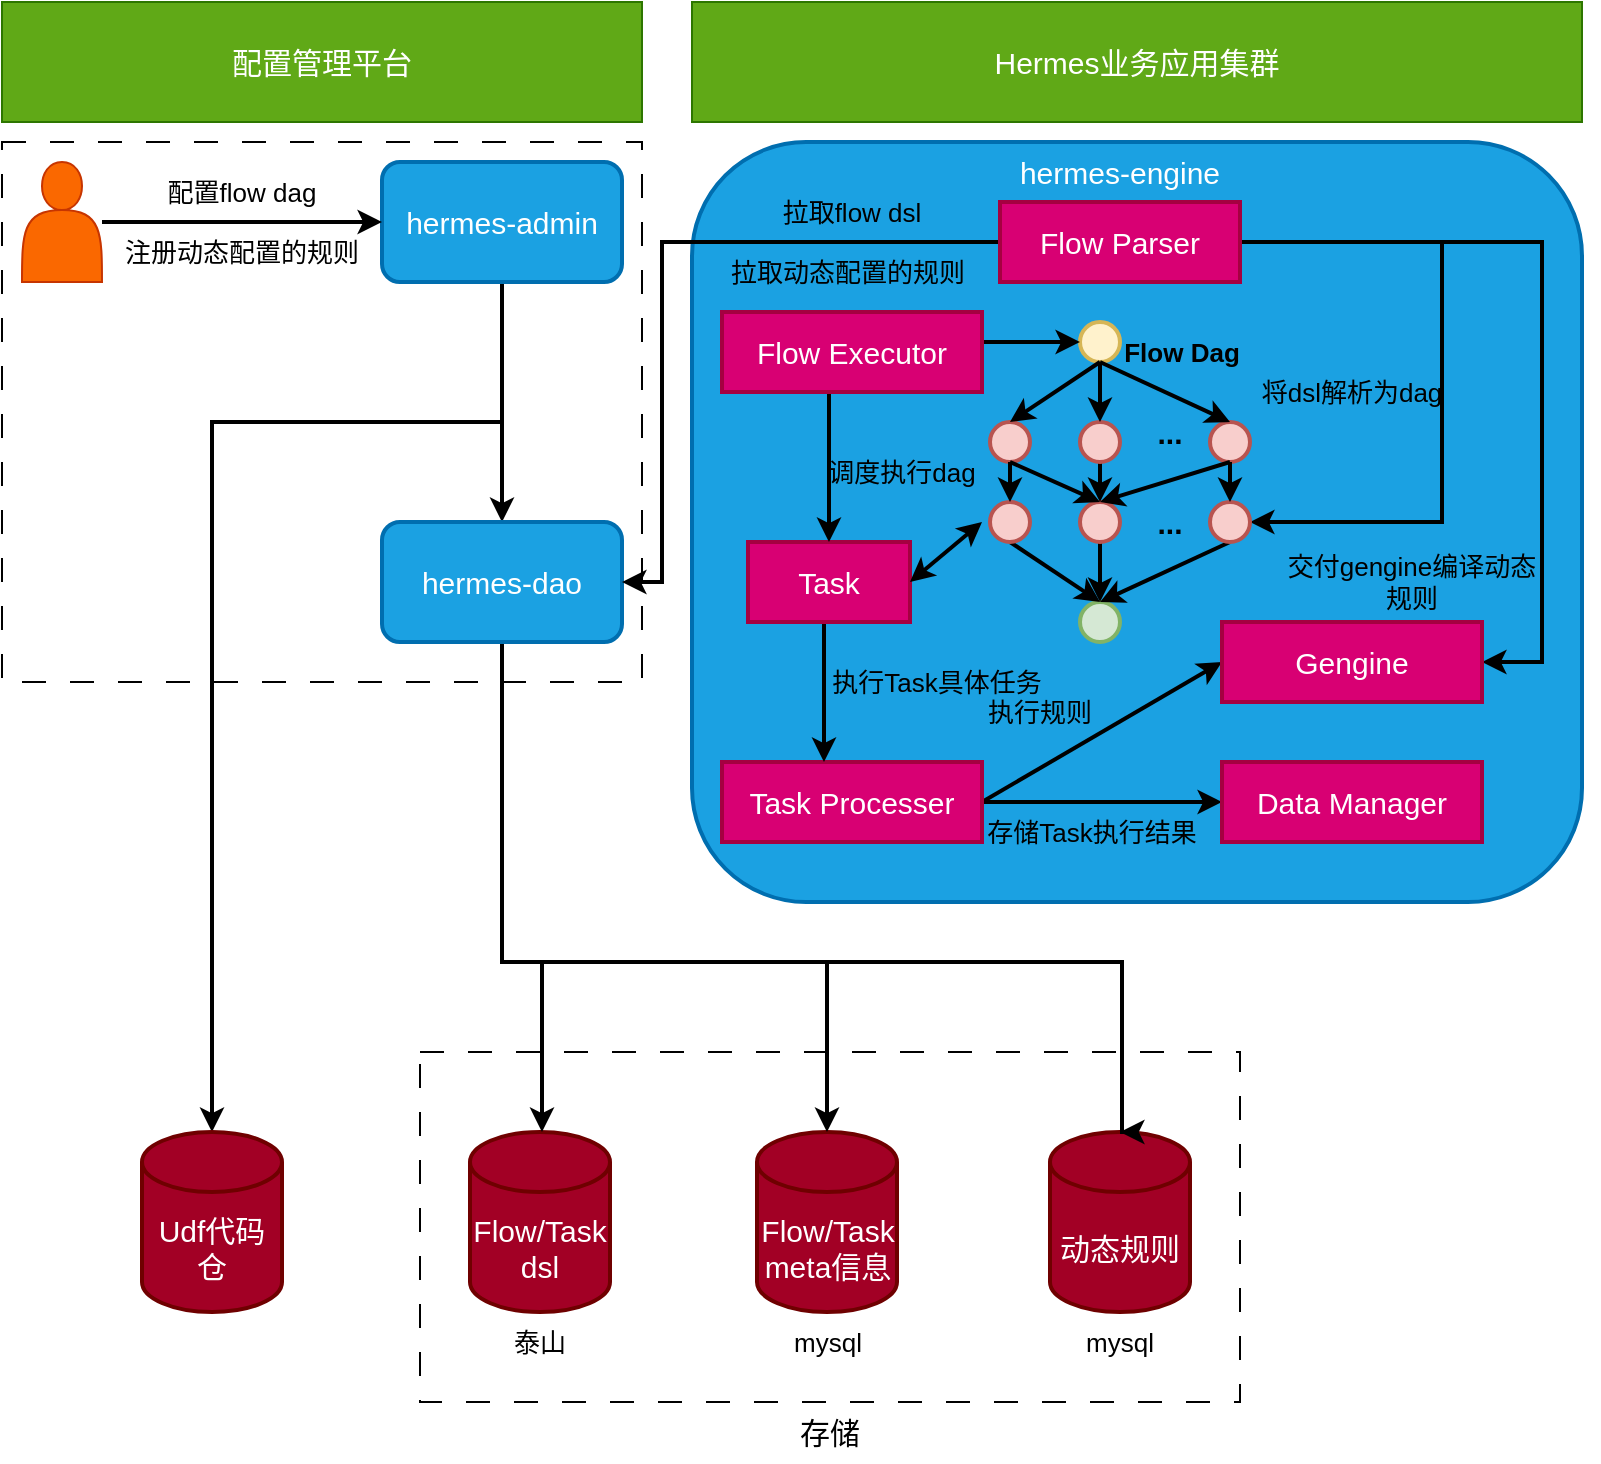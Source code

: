 <mxfile version="21.1.2" type="github">
  <diagram name="第 1 页" id="xd2zeRusx3Oj6pD2ZuMn">
    <mxGraphModel dx="1242" dy="739" grid="1" gridSize="10" guides="1" tooltips="1" connect="1" arrows="1" fold="1" page="1" pageScale="1" pageWidth="827" pageHeight="1169" math="0" shadow="0">
      <root>
        <mxCell id="0" />
        <mxCell id="1" parent="0" />
        <mxCell id="OTnVnUX7G6mZzZNfgaek-127" value="&lt;font style=&quot;font-size: 15px;&quot;&gt;配置管理平台&lt;/font&gt;" style="rounded=0;whiteSpace=wrap;html=1;fillColor=#60a917;fontColor=#ffffff;strokeColor=#2D7600;" parent="1" vertex="1">
          <mxGeometry y="20" width="320" height="60" as="geometry" />
        </mxCell>
        <mxCell id="OTnVnUX7G6mZzZNfgaek-36" value="" style="rounded=1;whiteSpace=wrap;html=1;strokeWidth=2;fillColor=#1ba1e2;fontColor=#ffffff;strokeColor=#006EAF;" parent="1" vertex="1">
          <mxGeometry x="345" y="90" width="445" height="380" as="geometry" />
        </mxCell>
        <mxCell id="OTnVnUX7G6mZzZNfgaek-33" value="" style="rounded=0;whiteSpace=wrap;html=1;dashed=1;dashPattern=12 12;strokeWidth=1;" parent="1" vertex="1">
          <mxGeometry y="90" width="320" height="270" as="geometry" />
        </mxCell>
        <mxCell id="OTnVnUX7G6mZzZNfgaek-24" value="" style="group" parent="1" vertex="1" connectable="0">
          <mxGeometry x="209" y="540" width="410" height="210" as="geometry" />
        </mxCell>
        <mxCell id="OTnVnUX7G6mZzZNfgaek-22" value="" style="rounded=0;whiteSpace=wrap;html=1;dashed=1;dashPattern=12 12;" parent="OTnVnUX7G6mZzZNfgaek-24" vertex="1">
          <mxGeometry y="5" width="410" height="175" as="geometry" />
        </mxCell>
        <mxCell id="OTnVnUX7G6mZzZNfgaek-2" value="&lt;font style=&quot;font-size: 15px;&quot;&gt;动态规则&lt;/font&gt;" style="shape=cylinder3;whiteSpace=wrap;html=1;boundedLbl=1;backgroundOutline=1;size=15;fillColor=#a20025;fontColor=#ffffff;strokeColor=#6F0000;container=0;strokeWidth=2;" parent="OTnVnUX7G6mZzZNfgaek-24" vertex="1">
          <mxGeometry x="315" y="45" width="70" height="90" as="geometry" />
        </mxCell>
        <mxCell id="OTnVnUX7G6mZzZNfgaek-4" value="mysql" style="text;strokeColor=none;align=center;fillColor=none;html=1;verticalAlign=middle;whiteSpace=wrap;rounded=0;fontSize=13;container=0;" parent="OTnVnUX7G6mZzZNfgaek-24" vertex="1">
          <mxGeometry x="320" y="135" width="60" height="30" as="geometry" />
        </mxCell>
        <mxCell id="OTnVnUX7G6mZzZNfgaek-15" value="&lt;font style=&quot;font-size: 15px;&quot;&gt;Flow/Task&lt;br&gt;meta信息&lt;br&gt;&lt;/font&gt;" style="shape=cylinder3;whiteSpace=wrap;html=1;boundedLbl=1;backgroundOutline=1;size=15;fillColor=#a20025;fontColor=#ffffff;strokeColor=#6F0000;container=0;strokeWidth=2;" parent="OTnVnUX7G6mZzZNfgaek-24" vertex="1">
          <mxGeometry x="168.5" y="45" width="70" height="90" as="geometry" />
        </mxCell>
        <mxCell id="OTnVnUX7G6mZzZNfgaek-16" value="mysql" style="text;strokeColor=none;align=center;fillColor=none;html=1;verticalAlign=middle;whiteSpace=wrap;rounded=0;fontSize=13;container=0;" parent="OTnVnUX7G6mZzZNfgaek-24" vertex="1">
          <mxGeometry x="173.5" y="135" width="60" height="30" as="geometry" />
        </mxCell>
        <mxCell id="OTnVnUX7G6mZzZNfgaek-20" value="&lt;font style=&quot;font-size: 15px;&quot;&gt;Flow/Task&lt;br&gt;dsl&lt;br&gt;&lt;/font&gt;" style="shape=cylinder3;whiteSpace=wrap;html=1;boundedLbl=1;backgroundOutline=1;size=15;fillColor=#a20025;fontColor=#ffffff;strokeColor=#6F0000;container=0;strokeWidth=2;" parent="OTnVnUX7G6mZzZNfgaek-24" vertex="1">
          <mxGeometry x="25" y="45" width="70" height="90" as="geometry" />
        </mxCell>
        <mxCell id="OTnVnUX7G6mZzZNfgaek-21" value="泰山" style="text;strokeColor=none;align=center;fillColor=none;html=1;verticalAlign=middle;whiteSpace=wrap;rounded=0;fontSize=13;container=0;" parent="OTnVnUX7G6mZzZNfgaek-24" vertex="1">
          <mxGeometry x="30" y="135" width="60" height="30" as="geometry" />
        </mxCell>
        <mxCell id="OTnVnUX7G6mZzZNfgaek-95" style="edgeStyle=none;rounded=0;orthogonalLoop=1;jettySize=auto;html=1;" parent="OTnVnUX7G6mZzZNfgaek-24" source="OTnVnUX7G6mZzZNfgaek-23" target="OTnVnUX7G6mZzZNfgaek-22" edge="1">
          <mxGeometry relative="1" as="geometry" />
        </mxCell>
        <mxCell id="OTnVnUX7G6mZzZNfgaek-23" value="存储" style="text;strokeColor=none;align=center;fillColor=none;html=1;verticalAlign=middle;whiteSpace=wrap;rounded=0;strokeWidth=15;fontSize=15;" parent="OTnVnUX7G6mZzZNfgaek-24" vertex="1">
          <mxGeometry x="175" y="180" width="60" height="30" as="geometry" />
        </mxCell>
        <mxCell id="OTnVnUX7G6mZzZNfgaek-126" style="edgeStyle=orthogonalEdgeStyle;rounded=0;orthogonalLoop=1;jettySize=auto;html=1;strokeWidth=2;" parent="1" source="OTnVnUX7G6mZzZNfgaek-25" target="OTnVnUX7G6mZzZNfgaek-26" edge="1">
          <mxGeometry relative="1" as="geometry" />
        </mxCell>
        <mxCell id="OTnVnUX7G6mZzZNfgaek-133" style="edgeStyle=orthogonalEdgeStyle;rounded=0;orthogonalLoop=1;jettySize=auto;html=1;strokeWidth=2;" parent="1" source="OTnVnUX7G6mZzZNfgaek-25" target="OTnVnUX7G6mZzZNfgaek-131" edge="1">
          <mxGeometry relative="1" as="geometry">
            <Array as="points">
              <mxPoint x="250" y="230" />
              <mxPoint x="105" y="230" />
            </Array>
          </mxGeometry>
        </mxCell>
        <mxCell id="OTnVnUX7G6mZzZNfgaek-25" value="&lt;font style=&quot;font-size: 15px;&quot;&gt;hermes-admin&lt;/font&gt;" style="rounded=1;whiteSpace=wrap;html=1;strokeWidth=2;fillColor=#1ba1e2;fontColor=#ffffff;strokeColor=#006EAF;" parent="1" vertex="1">
          <mxGeometry x="190" y="100" width="120" height="60" as="geometry" />
        </mxCell>
        <mxCell id="OTnVnUX7G6mZzZNfgaek-30" style="edgeStyle=orthogonalEdgeStyle;rounded=0;orthogonalLoop=1;jettySize=auto;html=1;exitX=0.5;exitY=1;exitDx=0;exitDy=0;strokeWidth=2;" parent="1" source="OTnVnUX7G6mZzZNfgaek-26" target="OTnVnUX7G6mZzZNfgaek-20" edge="1">
          <mxGeometry relative="1" as="geometry">
            <Array as="points">
              <mxPoint x="250" y="500" />
              <mxPoint x="270" y="500" />
            </Array>
          </mxGeometry>
        </mxCell>
        <mxCell id="OTnVnUX7G6mZzZNfgaek-99" style="edgeStyle=orthogonalEdgeStyle;rounded=0;orthogonalLoop=1;jettySize=auto;html=1;entryX=0.5;entryY=0;entryDx=0;entryDy=0;entryPerimeter=0;strokeWidth=2;" parent="1" source="OTnVnUX7G6mZzZNfgaek-26" target="OTnVnUX7G6mZzZNfgaek-15" edge="1">
          <mxGeometry relative="1" as="geometry">
            <Array as="points">
              <mxPoint x="250" y="500" />
              <mxPoint x="413" y="500" />
            </Array>
          </mxGeometry>
        </mxCell>
        <mxCell id="OTnVnUX7G6mZzZNfgaek-100" style="edgeStyle=orthogonalEdgeStyle;rounded=0;orthogonalLoop=1;jettySize=auto;html=1;strokeWidth=2;entryX=0.5;entryY=0;entryDx=0;entryDy=0;entryPerimeter=0;" parent="1" source="OTnVnUX7G6mZzZNfgaek-26" target="OTnVnUX7G6mZzZNfgaek-2" edge="1">
          <mxGeometry relative="1" as="geometry">
            <mxPoint x="560" y="570" as="targetPoint" />
            <Array as="points">
              <mxPoint x="250" y="500" />
              <mxPoint x="560" y="500" />
            </Array>
          </mxGeometry>
        </mxCell>
        <mxCell id="OTnVnUX7G6mZzZNfgaek-26" value="&lt;span style=&quot;font-size: 15px;&quot;&gt;hermes-dao&lt;/span&gt;" style="rounded=1;whiteSpace=wrap;html=1;strokeWidth=2;fillColor=#1ba1e2;fontColor=#ffffff;strokeColor=#006EAF;" parent="1" vertex="1">
          <mxGeometry x="190" y="280" width="120" height="60" as="geometry" />
        </mxCell>
        <mxCell id="OTnVnUX7G6mZzZNfgaek-105" style="edgeStyle=orthogonalEdgeStyle;rounded=0;orthogonalLoop=1;jettySize=auto;html=1;exitX=1;exitY=0.5;exitDx=0;exitDy=0;entryX=1;entryY=0.5;entryDx=0;entryDy=0;strokeWidth=2;" parent="1" source="OTnVnUX7G6mZzZNfgaek-37" target="OTnVnUX7G6mZzZNfgaek-48" edge="1">
          <mxGeometry relative="1" as="geometry">
            <Array as="points">
              <mxPoint x="720" y="140" />
              <mxPoint x="720" y="280" />
            </Array>
          </mxGeometry>
        </mxCell>
        <mxCell id="OTnVnUX7G6mZzZNfgaek-125" style="edgeStyle=orthogonalEdgeStyle;rounded=0;orthogonalLoop=1;jettySize=auto;html=1;entryX=1;entryY=0.5;entryDx=0;entryDy=0;strokeWidth=2;" parent="1" source="OTnVnUX7G6mZzZNfgaek-37" target="OTnVnUX7G6mZzZNfgaek-26" edge="1">
          <mxGeometry relative="1" as="geometry">
            <Array as="points">
              <mxPoint x="330" y="140" />
              <mxPoint x="330" y="310" />
            </Array>
          </mxGeometry>
        </mxCell>
        <mxCell id="OTnVnUX7G6mZzZNfgaek-149" style="edgeStyle=orthogonalEdgeStyle;rounded=0;orthogonalLoop=1;jettySize=auto;html=1;entryX=1;entryY=0.5;entryDx=0;entryDy=0;strokeWidth=2;" parent="1" source="OTnVnUX7G6mZzZNfgaek-37" target="OTnVnUX7G6mZzZNfgaek-40" edge="1">
          <mxGeometry relative="1" as="geometry">
            <Array as="points">
              <mxPoint x="770" y="140" />
              <mxPoint x="770" y="350" />
            </Array>
          </mxGeometry>
        </mxCell>
        <mxCell id="OTnVnUX7G6mZzZNfgaek-37" value="&lt;font style=&quot;font-size: 15px;&quot;&gt;Flow Parser&lt;/font&gt;" style="rounded=0;whiteSpace=wrap;html=1;strokeWidth=2;fillColor=#d80073;strokeColor=#A50040;fontColor=#ffffff;" parent="1" vertex="1">
          <mxGeometry x="499" y="120" width="120" height="40" as="geometry" />
        </mxCell>
        <mxCell id="OTnVnUX7G6mZzZNfgaek-119" style="edgeStyle=none;rounded=0;orthogonalLoop=1;jettySize=auto;html=1;exitX=1;exitY=0.5;exitDx=0;exitDy=0;strokeWidth=2;entryX=0;entryY=0.5;entryDx=0;entryDy=0;" parent="1" source="OTnVnUX7G6mZzZNfgaek-39" target="OTnVnUX7G6mZzZNfgaek-40" edge="1">
          <mxGeometry relative="1" as="geometry">
            <mxPoint x="600" y="350" as="targetPoint" />
          </mxGeometry>
        </mxCell>
        <mxCell id="OTnVnUX7G6mZzZNfgaek-146" style="edgeStyle=orthogonalEdgeStyle;rounded=0;orthogonalLoop=1;jettySize=auto;html=1;exitX=1;exitY=0.5;exitDx=0;exitDy=0;entryX=0;entryY=0.5;entryDx=0;entryDy=0;strokeWidth=2;" parent="1" source="OTnVnUX7G6mZzZNfgaek-39" target="OTnVnUX7G6mZzZNfgaek-145" edge="1">
          <mxGeometry relative="1" as="geometry" />
        </mxCell>
        <mxCell id="OTnVnUX7G6mZzZNfgaek-39" value="&lt;font style=&quot;font-size: 15px;&quot;&gt;Task Processer&lt;/font&gt;" style="rounded=0;whiteSpace=wrap;html=1;strokeWidth=2;fillColor=#d80073;fontColor=#ffffff;strokeColor=#A50040;" parent="1" vertex="1">
          <mxGeometry x="360" y="400" width="130" height="40" as="geometry" />
        </mxCell>
        <mxCell id="OTnVnUX7G6mZzZNfgaek-40" value="&lt;span style=&quot;font-size: 15px;&quot;&gt;Gengine&lt;/span&gt;" style="rounded=0;whiteSpace=wrap;html=1;strokeWidth=2;fillColor=#d80073;fontColor=#ffffff;strokeColor=#A50040;" parent="1" vertex="1">
          <mxGeometry x="610" y="330" width="130" height="40" as="geometry" />
        </mxCell>
        <mxCell id="OTnVnUX7G6mZzZNfgaek-88" value="&lt;b style=&quot;font-size: 13px;&quot;&gt;Flow Dag&lt;/b&gt;" style="text;strokeColor=none;align=center;fillColor=none;html=1;verticalAlign=middle;whiteSpace=wrap;rounded=0;fontSize=13;container=0;" parent="1" vertex="1">
          <mxGeometry x="560" y="180" width="60" height="30" as="geometry" />
        </mxCell>
        <mxCell id="OTnVnUX7G6mZzZNfgaek-94" value="" style="group" parent="1" vertex="1" connectable="0">
          <mxGeometry x="494" y="180" width="130" height="160" as="geometry" />
        </mxCell>
        <mxCell id="OTnVnUX7G6mZzZNfgaek-42" value="" style="ellipse;whiteSpace=wrap;html=1;aspect=fixed;strokeWidth=2;container=0;fillColor=#fff2cc;strokeColor=#d6b656;" parent="OTnVnUX7G6mZzZNfgaek-94" vertex="1">
          <mxGeometry x="45" width="20" height="20" as="geometry" />
        </mxCell>
        <mxCell id="OTnVnUX7G6mZzZNfgaek-43" value="" style="ellipse;whiteSpace=wrap;html=1;aspect=fixed;strokeWidth=2;container=0;fillColor=#d5e8d4;strokeColor=#82b366;" parent="OTnVnUX7G6mZzZNfgaek-94" vertex="1">
          <mxGeometry x="45" y="140" width="20" height="20" as="geometry" />
        </mxCell>
        <mxCell id="OTnVnUX7G6mZzZNfgaek-44" value="" style="ellipse;whiteSpace=wrap;html=1;aspect=fixed;strokeWidth=2;container=0;fillColor=#f8cecc;strokeColor=#b85450;" parent="OTnVnUX7G6mZzZNfgaek-94" vertex="1">
          <mxGeometry x="110" y="50" width="20" height="20" as="geometry" />
        </mxCell>
        <mxCell id="OTnVnUX7G6mZzZNfgaek-73" style="edgeStyle=none;rounded=0;orthogonalLoop=1;jettySize=auto;html=1;exitX=0.5;exitY=1;exitDx=0;exitDy=0;entryX=0.5;entryY=0;entryDx=0;entryDy=0;strokeWidth=2;" parent="OTnVnUX7G6mZzZNfgaek-94" source="OTnVnUX7G6mZzZNfgaek-42" target="OTnVnUX7G6mZzZNfgaek-44" edge="1">
          <mxGeometry relative="1" as="geometry" />
        </mxCell>
        <mxCell id="OTnVnUX7G6mZzZNfgaek-45" value="" style="ellipse;whiteSpace=wrap;html=1;aspect=fixed;strokeWidth=2;container=0;fillColor=#f8cecc;strokeColor=#b85450;" parent="OTnVnUX7G6mZzZNfgaek-94" vertex="1">
          <mxGeometry y="50" width="20" height="20" as="geometry" />
        </mxCell>
        <mxCell id="OTnVnUX7G6mZzZNfgaek-71" style="rounded=0;orthogonalLoop=1;jettySize=auto;html=1;exitX=0.5;exitY=1;exitDx=0;exitDy=0;entryX=0.5;entryY=0;entryDx=0;entryDy=0;strokeWidth=2;" parent="OTnVnUX7G6mZzZNfgaek-94" source="OTnVnUX7G6mZzZNfgaek-42" target="OTnVnUX7G6mZzZNfgaek-45" edge="1">
          <mxGeometry relative="1" as="geometry" />
        </mxCell>
        <mxCell id="OTnVnUX7G6mZzZNfgaek-86" style="edgeStyle=none;rounded=0;orthogonalLoop=1;jettySize=auto;html=1;exitX=0.5;exitY=1;exitDx=0;exitDy=0;strokeWidth=2;" parent="OTnVnUX7G6mZzZNfgaek-94" source="OTnVnUX7G6mZzZNfgaek-46" edge="1">
          <mxGeometry relative="1" as="geometry">
            <mxPoint x="55" y="140" as="targetPoint" />
          </mxGeometry>
        </mxCell>
        <mxCell id="OTnVnUX7G6mZzZNfgaek-46" value="" style="ellipse;whiteSpace=wrap;html=1;aspect=fixed;strokeWidth=2;container=0;fillColor=#f8cecc;strokeColor=#b85450;" parent="OTnVnUX7G6mZzZNfgaek-94" vertex="1">
          <mxGeometry x="45" y="90" width="20" height="20" as="geometry" />
        </mxCell>
        <mxCell id="OTnVnUX7G6mZzZNfgaek-74" style="edgeStyle=none;rounded=0;orthogonalLoop=1;jettySize=auto;html=1;exitX=0.5;exitY=1;exitDx=0;exitDy=0;entryX=0.5;entryY=0;entryDx=0;entryDy=0;strokeWidth=2;" parent="OTnVnUX7G6mZzZNfgaek-94" source="OTnVnUX7G6mZzZNfgaek-44" target="OTnVnUX7G6mZzZNfgaek-46" edge="1">
          <mxGeometry relative="1" as="geometry" />
        </mxCell>
        <mxCell id="OTnVnUX7G6mZzZNfgaek-85" style="edgeStyle=none;rounded=0;orthogonalLoop=1;jettySize=auto;html=1;exitX=0.5;exitY=1;exitDx=0;exitDy=0;entryX=0.5;entryY=0;entryDx=0;entryDy=0;strokeWidth=2;" parent="OTnVnUX7G6mZzZNfgaek-94" source="OTnVnUX7G6mZzZNfgaek-45" target="OTnVnUX7G6mZzZNfgaek-46" edge="1">
          <mxGeometry relative="1" as="geometry" />
        </mxCell>
        <mxCell id="OTnVnUX7G6mZzZNfgaek-79" style="edgeStyle=none;rounded=0;orthogonalLoop=1;jettySize=auto;html=1;exitX=0.5;exitY=1;exitDx=0;exitDy=0;entryX=0.5;entryY=0;entryDx=0;entryDy=0;strokeWidth=2;" parent="OTnVnUX7G6mZzZNfgaek-94" source="OTnVnUX7G6mZzZNfgaek-47" target="OTnVnUX7G6mZzZNfgaek-43" edge="1">
          <mxGeometry relative="1" as="geometry" />
        </mxCell>
        <mxCell id="OTnVnUX7G6mZzZNfgaek-47" value="" style="ellipse;whiteSpace=wrap;html=1;aspect=fixed;strokeWidth=2;container=0;fillColor=#f8cecc;strokeColor=#b85450;" parent="OTnVnUX7G6mZzZNfgaek-94" vertex="1">
          <mxGeometry y="90" width="20" height="20" as="geometry" />
        </mxCell>
        <mxCell id="OTnVnUX7G6mZzZNfgaek-66" style="edgeStyle=orthogonalEdgeStyle;rounded=0;orthogonalLoop=1;jettySize=auto;html=1;exitX=0.5;exitY=1;exitDx=0;exitDy=0;entryX=0.5;entryY=0;entryDx=0;entryDy=0;strokeWidth=2;" parent="OTnVnUX7G6mZzZNfgaek-94" source="OTnVnUX7G6mZzZNfgaek-45" target="OTnVnUX7G6mZzZNfgaek-47" edge="1">
          <mxGeometry relative="1" as="geometry" />
        </mxCell>
        <mxCell id="OTnVnUX7G6mZzZNfgaek-81" style="edgeStyle=none;rounded=0;orthogonalLoop=1;jettySize=auto;html=1;exitX=0.5;exitY=1;exitDx=0;exitDy=0;entryX=0.5;entryY=0;entryDx=0;entryDy=0;strokeWidth=2;" parent="OTnVnUX7G6mZzZNfgaek-94" source="OTnVnUX7G6mZzZNfgaek-48" target="OTnVnUX7G6mZzZNfgaek-43" edge="1">
          <mxGeometry relative="1" as="geometry" />
        </mxCell>
        <mxCell id="OTnVnUX7G6mZzZNfgaek-48" value="" style="ellipse;whiteSpace=wrap;html=1;aspect=fixed;strokeWidth=2;container=0;fillColor=#f8cecc;strokeColor=#b85450;" parent="OTnVnUX7G6mZzZNfgaek-94" vertex="1">
          <mxGeometry x="110" y="90" width="20" height="20" as="geometry" />
        </mxCell>
        <mxCell id="OTnVnUX7G6mZzZNfgaek-68" style="edgeStyle=orthogonalEdgeStyle;rounded=0;orthogonalLoop=1;jettySize=auto;html=1;exitX=0.5;exitY=1;exitDx=0;exitDy=0;entryX=0.5;entryY=0;entryDx=0;entryDy=0;strokeWidth=2;" parent="OTnVnUX7G6mZzZNfgaek-94" source="OTnVnUX7G6mZzZNfgaek-44" target="OTnVnUX7G6mZzZNfgaek-48" edge="1">
          <mxGeometry relative="1" as="geometry" />
        </mxCell>
        <mxCell id="OTnVnUX7G6mZzZNfgaek-67" style="edgeStyle=orthogonalEdgeStyle;rounded=0;orthogonalLoop=1;jettySize=auto;html=1;exitX=0.5;exitY=1;exitDx=0;exitDy=0;entryX=0.5;entryY=0;entryDx=0;entryDy=0;strokeWidth=2;" parent="OTnVnUX7G6mZzZNfgaek-94" source="OTnVnUX7G6mZzZNfgaek-50" target="OTnVnUX7G6mZzZNfgaek-46" edge="1">
          <mxGeometry relative="1" as="geometry" />
        </mxCell>
        <mxCell id="OTnVnUX7G6mZzZNfgaek-50" value="" style="ellipse;whiteSpace=wrap;html=1;aspect=fixed;strokeWidth=2;container=0;fillColor=#f8cecc;strokeColor=#b85450;" parent="OTnVnUX7G6mZzZNfgaek-94" vertex="1">
          <mxGeometry x="45" y="50" width="20" height="20" as="geometry" />
        </mxCell>
        <mxCell id="OTnVnUX7G6mZzZNfgaek-72" style="edgeStyle=orthogonalEdgeStyle;rounded=0;orthogonalLoop=1;jettySize=auto;html=1;exitX=0.5;exitY=1;exitDx=0;exitDy=0;entryX=0.5;entryY=0;entryDx=0;entryDy=0;strokeWidth=2;" parent="OTnVnUX7G6mZzZNfgaek-94" source="OTnVnUX7G6mZzZNfgaek-42" target="OTnVnUX7G6mZzZNfgaek-50" edge="1">
          <mxGeometry relative="1" as="geometry" />
        </mxCell>
        <mxCell id="OTnVnUX7G6mZzZNfgaek-83" value="&lt;font style=&quot;font-size: 15px;&quot;&gt;&lt;b&gt;...&lt;/b&gt;&lt;/font&gt;" style="text;strokeColor=none;align=center;fillColor=none;html=1;verticalAlign=middle;whiteSpace=wrap;rounded=0;container=0;" parent="OTnVnUX7G6mZzZNfgaek-94" vertex="1">
          <mxGeometry x="60" y="40" width="60" height="30" as="geometry" />
        </mxCell>
        <mxCell id="OTnVnUX7G6mZzZNfgaek-84" value="&lt;font style=&quot;font-size: 15px;&quot;&gt;&lt;b&gt;...&lt;/b&gt;&lt;/font&gt;" style="text;strokeColor=none;align=center;fillColor=none;html=1;verticalAlign=middle;whiteSpace=wrap;rounded=0;container=0;" parent="OTnVnUX7G6mZzZNfgaek-94" vertex="1">
          <mxGeometry x="60" y="85" width="60" height="30" as="geometry" />
        </mxCell>
        <mxCell id="OTnVnUX7G6mZzZNfgaek-106" style="edgeStyle=orthogonalEdgeStyle;rounded=0;orthogonalLoop=1;jettySize=auto;html=1;strokeWidth=2;" parent="1" source="OTnVnUX7G6mZzZNfgaek-103" target="OTnVnUX7G6mZzZNfgaek-39" edge="1">
          <mxGeometry relative="1" as="geometry">
            <Array as="points">
              <mxPoint x="411" y="360" />
              <mxPoint x="411" y="360" />
            </Array>
          </mxGeometry>
        </mxCell>
        <mxCell id="OTnVnUX7G6mZzZNfgaek-103" value="&lt;span style=&quot;font-size: 15px;&quot;&gt;Task&lt;/span&gt;" style="rounded=0;whiteSpace=wrap;html=1;strokeWidth=2;fillColor=#d80073;fontColor=#ffffff;strokeColor=#A50040;" parent="1" vertex="1">
          <mxGeometry x="373" y="290" width="81" height="40" as="geometry" />
        </mxCell>
        <mxCell id="OTnVnUX7G6mZzZNfgaek-110" style="edgeStyle=orthogonalEdgeStyle;rounded=0;orthogonalLoop=1;jettySize=auto;html=1;exitX=1;exitY=0.5;exitDx=0;exitDy=0;entryX=0;entryY=0.5;entryDx=0;entryDy=0;strokeWidth=2;" parent="1" source="OTnVnUX7G6mZzZNfgaek-109" target="OTnVnUX7G6mZzZNfgaek-42" edge="1">
          <mxGeometry relative="1" as="geometry">
            <Array as="points">
              <mxPoint x="510" y="190" />
              <mxPoint x="510" y="190" />
            </Array>
          </mxGeometry>
        </mxCell>
        <mxCell id="OTnVnUX7G6mZzZNfgaek-111" style="edgeStyle=orthogonalEdgeStyle;rounded=0;orthogonalLoop=1;jettySize=auto;html=1;entryX=0.5;entryY=0;entryDx=0;entryDy=0;strokeWidth=2;" parent="1" source="OTnVnUX7G6mZzZNfgaek-109" target="OTnVnUX7G6mZzZNfgaek-103" edge="1">
          <mxGeometry relative="1" as="geometry">
            <Array as="points">
              <mxPoint x="414" y="250" />
            </Array>
          </mxGeometry>
        </mxCell>
        <mxCell id="OTnVnUX7G6mZzZNfgaek-109" value="&lt;font style=&quot;font-size: 15px;&quot;&gt;Flow Executor&lt;/font&gt;" style="rounded=0;whiteSpace=wrap;html=1;strokeWidth=2;fillColor=#d80073;fontColor=#ffffff;strokeColor=#A50040;" parent="1" vertex="1">
          <mxGeometry x="360" y="175" width="130" height="40" as="geometry" />
        </mxCell>
        <mxCell id="OTnVnUX7G6mZzZNfgaek-117" value="" style="endArrow=classic;startArrow=classic;html=1;rounded=0;strokeWidth=2;" parent="1" edge="1">
          <mxGeometry width="50" height="50" relative="1" as="geometry">
            <mxPoint x="454" y="310" as="sourcePoint" />
            <mxPoint x="490" y="280" as="targetPoint" />
          </mxGeometry>
        </mxCell>
        <mxCell id="OTnVnUX7G6mZzZNfgaek-120" style="edgeStyle=none;rounded=0;orthogonalLoop=1;jettySize=auto;html=1;exitX=1;exitY=0.5;exitDx=0;exitDy=0;" parent="1" source="OTnVnUX7G6mZzZNfgaek-36" target="OTnVnUX7G6mZzZNfgaek-36" edge="1">
          <mxGeometry relative="1" as="geometry" />
        </mxCell>
        <mxCell id="OTnVnUX7G6mZzZNfgaek-128" value="&lt;font style=&quot;font-size: 15px;&quot;&gt;Hermes业务应用集群&lt;/font&gt;" style="rounded=0;whiteSpace=wrap;html=1;fillColor=#60a917;fontColor=#ffffff;strokeColor=#2D7600;" parent="1" vertex="1">
          <mxGeometry x="345" y="20" width="445" height="60" as="geometry" />
        </mxCell>
        <mxCell id="OTnVnUX7G6mZzZNfgaek-130" style="edgeStyle=orthogonalEdgeStyle;rounded=0;orthogonalLoop=1;jettySize=auto;html=1;entryX=0;entryY=0.5;entryDx=0;entryDy=0;strokeWidth=2;" parent="1" source="OTnVnUX7G6mZzZNfgaek-129" target="OTnVnUX7G6mZzZNfgaek-25" edge="1">
          <mxGeometry relative="1" as="geometry">
            <Array as="points">
              <mxPoint x="140" y="130" />
              <mxPoint x="140" y="130" />
            </Array>
          </mxGeometry>
        </mxCell>
        <mxCell id="OTnVnUX7G6mZzZNfgaek-129" value="" style="shape=actor;whiteSpace=wrap;html=1;fillColor=#fa6800;fontColor=#000000;strokeColor=#C73500;" parent="1" vertex="1">
          <mxGeometry x="10" y="100" width="40" height="60" as="geometry" />
        </mxCell>
        <mxCell id="OTnVnUX7G6mZzZNfgaek-131" value="&lt;font style=&quot;font-size: 15px;&quot;&gt;Udf代码仓&lt;br&gt;&lt;/font&gt;" style="shape=cylinder3;whiteSpace=wrap;html=1;boundedLbl=1;backgroundOutline=1;size=15;fillColor=#a20025;fontColor=#ffffff;strokeColor=#6F0000;container=0;strokeWidth=2;" parent="1" vertex="1">
          <mxGeometry x="70" y="585" width="70" height="90" as="geometry" />
        </mxCell>
        <mxCell id="OTnVnUX7G6mZzZNfgaek-132" value="拉取flow dsl" style="text;strokeColor=none;align=center;fillColor=none;html=1;verticalAlign=middle;whiteSpace=wrap;rounded=0;fontSize=13;" parent="1" vertex="1">
          <mxGeometry x="360" y="110" width="130" height="30" as="geometry" />
        </mxCell>
        <mxCell id="OTnVnUX7G6mZzZNfgaek-136" value="&lt;font style=&quot;font-size: 15px;&quot;&gt;hermes-engine&lt;/font&gt;" style="text;strokeColor=none;align=center;fillColor=none;html=1;verticalAlign=middle;whiteSpace=wrap;rounded=0;fontColor=#FFFFFF;fontStyle=0" parent="1" vertex="1">
          <mxGeometry x="494" y="90" width="130" height="30" as="geometry" />
        </mxCell>
        <mxCell id="OTnVnUX7G6mZzZNfgaek-137" value="配置flow dag" style="text;strokeColor=none;align=center;fillColor=none;html=1;verticalAlign=middle;whiteSpace=wrap;rounded=0;fontSize=13;container=0;" parent="1" vertex="1">
          <mxGeometry x="50" y="100" width="140" height="30" as="geometry" />
        </mxCell>
        <mxCell id="OTnVnUX7G6mZzZNfgaek-138" value="注册动态配置的规则" style="text;strokeColor=none;align=center;fillColor=none;html=1;verticalAlign=middle;whiteSpace=wrap;rounded=0;fontSize=13;container=0;" parent="1" vertex="1">
          <mxGeometry x="50" y="130" width="140" height="30" as="geometry" />
        </mxCell>
        <mxCell id="OTnVnUX7G6mZzZNfgaek-141" value="将dsl解析为dag" style="text;strokeColor=none;align=center;fillColor=none;html=1;verticalAlign=middle;whiteSpace=wrap;rounded=0;fontSize=13;" parent="1" vertex="1">
          <mxGeometry x="610" y="200" width="130" height="30" as="geometry" />
        </mxCell>
        <mxCell id="OTnVnUX7G6mZzZNfgaek-143" value="拉取动态配置的规则" style="text;strokeColor=none;align=center;fillColor=none;html=1;verticalAlign=middle;whiteSpace=wrap;rounded=0;fontSize=13;" parent="1" vertex="1">
          <mxGeometry x="357.5" y="140" width="130" height="30" as="geometry" />
        </mxCell>
        <mxCell id="OTnVnUX7G6mZzZNfgaek-145" value="&lt;span style=&quot;font-size: 15px;&quot;&gt;Data Manager&lt;/span&gt;" style="rounded=0;whiteSpace=wrap;html=1;strokeWidth=2;fillColor=#d80073;fontColor=#ffffff;strokeColor=#A50040;" parent="1" vertex="1">
          <mxGeometry x="610" y="400" width="130" height="40" as="geometry" />
        </mxCell>
        <mxCell id="OTnVnUX7G6mZzZNfgaek-150" value="交付gengine编译动态规则" style="text;strokeColor=none;align=center;fillColor=none;html=1;verticalAlign=middle;whiteSpace=wrap;rounded=0;fontSize=13;" parent="1" vertex="1">
          <mxGeometry x="640" y="295" width="130" height="30" as="geometry" />
        </mxCell>
        <mxCell id="OTnVnUX7G6mZzZNfgaek-151" value="执行规则" style="text;strokeColor=none;align=center;fillColor=none;html=1;verticalAlign=middle;whiteSpace=wrap;rounded=0;fontSize=13;" parent="1" vertex="1">
          <mxGeometry x="454" y="360" width="130" height="30" as="geometry" />
        </mxCell>
        <mxCell id="OTnVnUX7G6mZzZNfgaek-152" value="存储Task执行结果" style="text;strokeColor=none;align=center;fillColor=none;html=1;verticalAlign=middle;whiteSpace=wrap;rounded=0;fontSize=13;" parent="1" vertex="1">
          <mxGeometry x="480" y="420" width="130" height="30" as="geometry" />
        </mxCell>
        <mxCell id="OTnVnUX7G6mZzZNfgaek-153" value="调度执行dag" style="text;strokeColor=none;align=center;fillColor=none;html=1;verticalAlign=middle;whiteSpace=wrap;rounded=0;fontSize=13;" parent="1" vertex="1">
          <mxGeometry x="400" y="240" width="100" height="30" as="geometry" />
        </mxCell>
        <mxCell id="OTnVnUX7G6mZzZNfgaek-156" value="执行Task具体任务" style="text;strokeColor=none;align=center;fillColor=none;html=1;verticalAlign=middle;whiteSpace=wrap;rounded=0;fontSize=13;" parent="1" vertex="1">
          <mxGeometry x="410" y="350" width="115" height="20" as="geometry" />
        </mxCell>
      </root>
    </mxGraphModel>
  </diagram>
</mxfile>
